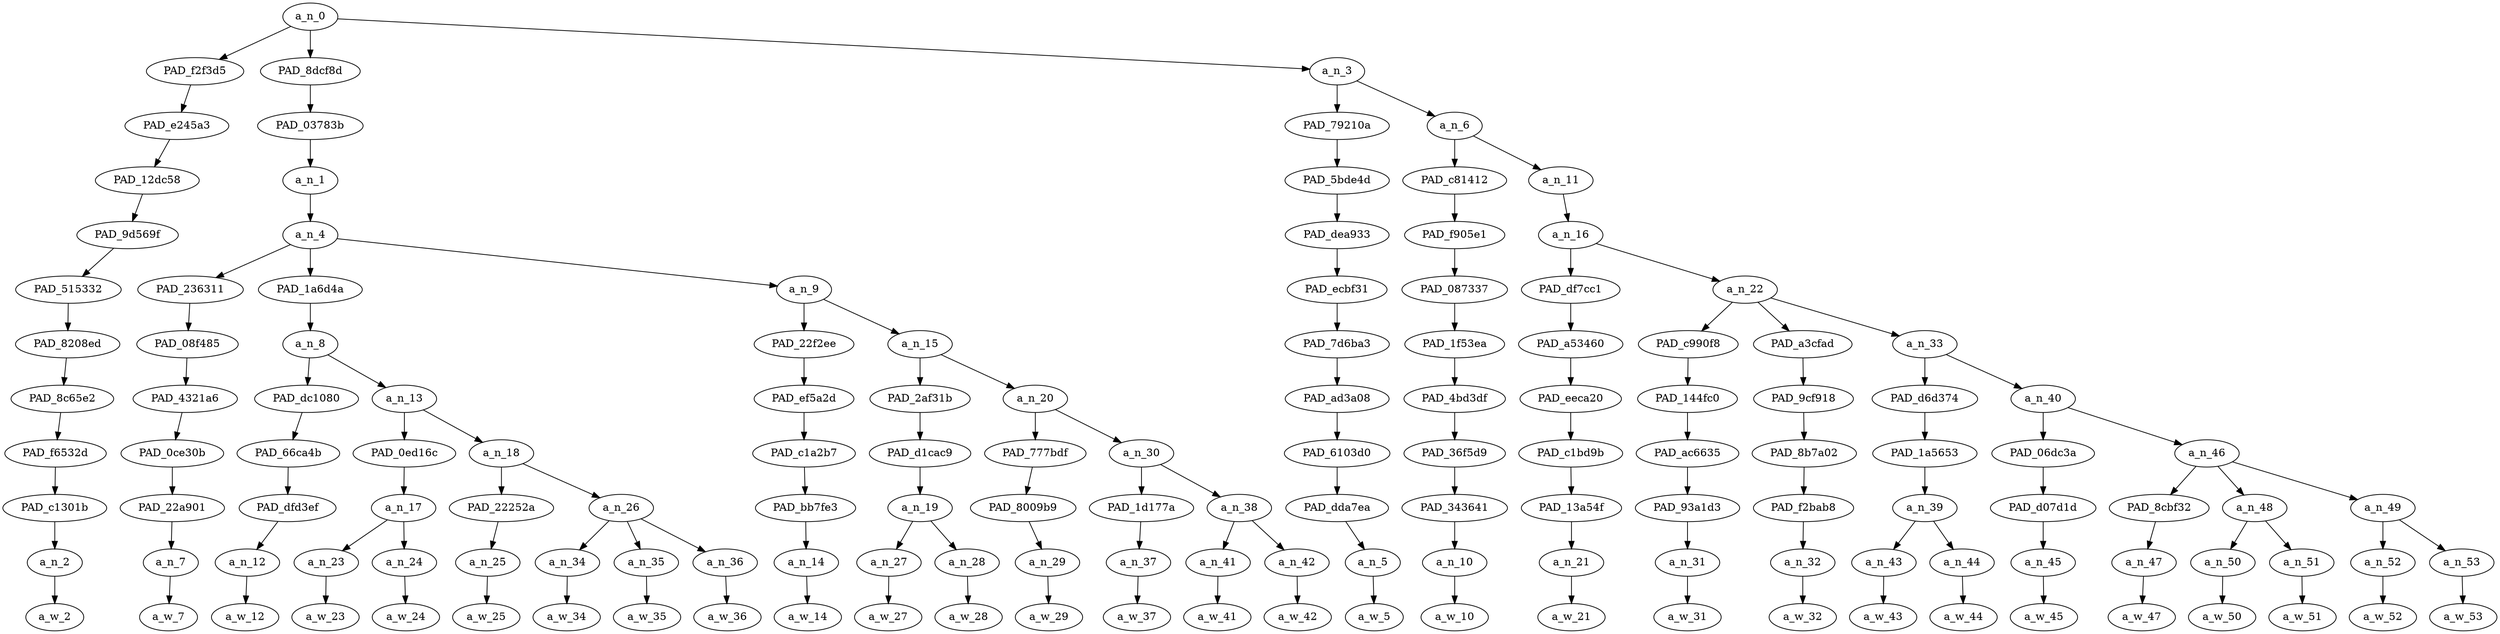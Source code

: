 strict digraph "" {
	a_n_0	[div_dir=1,
		index=0,
		level=11,
		pos="11.995370370370372,11!",
		text_span="[0, 1, 2, 3, 4, 5, 6, 7, 8, 9, 10, 11, 12, 13, 14, 15, 16, 17, 18, 19, 20, 21, 22, 23, 24, 25, 26, 27, 28]",
		value=1.00000001];
	PAD_f2f3d5	[div_dir=-1,
		index=1,
		level=10,
		pos="15.0,10!",
		text_span="[15]",
		value=0.01790400];
	a_n_0 -> PAD_f2f3d5;
	PAD_8dcf8d	[div_dir=-1,
		index=0,
		level=10,
		pos="3.90625,10!",
		text_span="[0, 1, 2, 3, 4, 5, 6, 7, 8, 9, 10, 11, 12, 13, 14]",
		value=0.71879711];
	a_n_0 -> PAD_8dcf8d;
	a_n_3	[div_dir=1,
		index=2,
		level=10,
		pos="17.07986111111111,10!",
		text_span="[16, 17, 18, 19, 20, 21, 22, 23, 24, 25, 26, 27, 28]",
		value=0.26322550];
	a_n_0 -> a_n_3;
	PAD_e245a3	[div_dir=-1,
		index=1,
		level=9,
		pos="15.0,9!",
		text_span="[15]",
		value=0.01790400];
	PAD_f2f3d5 -> PAD_e245a3;
	PAD_12dc58	[div_dir=-1,
		index=1,
		level=8,
		pos="15.0,8!",
		text_span="[15]",
		value=0.01790400];
	PAD_e245a3 -> PAD_12dc58;
	PAD_9d569f	[div_dir=-1,
		index=1,
		level=7,
		pos="15.0,7!",
		text_span="[15]",
		value=0.01790400];
	PAD_12dc58 -> PAD_9d569f;
	PAD_515332	[div_dir=-1,
		index=3,
		level=6,
		pos="15.0,6!",
		text_span="[15]",
		value=0.01790400];
	PAD_9d569f -> PAD_515332;
	PAD_8208ed	[div_dir=-1,
		index=4,
		level=5,
		pos="15.0,5!",
		text_span="[15]",
		value=0.01790400];
	PAD_515332 -> PAD_8208ed;
	PAD_8c65e2	[div_dir=-1,
		index=6,
		level=4,
		pos="15.0,4!",
		text_span="[15]",
		value=0.01790400];
	PAD_8208ed -> PAD_8c65e2;
	PAD_f6532d	[div_dir=-1,
		index=8,
		level=3,
		pos="15.0,3!",
		text_span="[15]",
		value=0.01790400];
	PAD_8c65e2 -> PAD_f6532d;
	PAD_c1301b	[div_dir=-1,
		index=10,
		level=2,
		pos="15.0,2!",
		text_span="[15]",
		value=0.01790400];
	PAD_f6532d -> PAD_c1301b;
	a_n_2	[div_dir=-1,
		index=15,
		level=1,
		pos="15.0,1!",
		text_span="[15]",
		value=0.01790400];
	PAD_c1301b -> a_n_2;
	a_w_2	[div_dir=0,
		index=15,
		level=0,
		pos="15,0!",
		text_span="[15]",
		value=we];
	a_n_2 -> a_w_2;
	PAD_03783b	[div_dir=-1,
		index=0,
		level=9,
		pos="3.90625,9!",
		text_span="[0, 1, 2, 3, 4, 5, 6, 7, 8, 9, 10, 11, 12, 13, 14]",
		value=0.71879711];
	PAD_8dcf8d -> PAD_03783b;
	a_n_1	[div_dir=-1,
		index=0,
		level=8,
		pos="3.90625,8!",
		text_span="[0, 1, 2, 3, 4, 5, 6, 7, 8, 9, 10, 11, 12, 13, 14]",
		value=0.71879711];
	PAD_03783b -> a_n_1;
	a_n_4	[div_dir=-1,
		index=0,
		level=7,
		pos="3.90625,7!",
		text_span="[0, 1, 2, 3, 4, 5, 6, 7, 8, 9, 10, 11, 12, 13, 14]",
		value=0.71878199];
	a_n_1 -> a_n_4;
	PAD_236311	[div_dir=1,
		index=0,
		level=6,
		pos="0.0,6!",
		text_span="[0]",
		value=0.02581330];
	a_n_4 -> PAD_236311;
	PAD_1a6d4a	[div_dir=-1,
		index=1,
		level=6,
		pos="2.375,6!",
		text_span="[1, 2, 3, 4, 5, 6, 7]",
		value=0.50631638];
	a_n_4 -> PAD_1a6d4a;
	a_n_9	[div_dir=1,
		index=2,
		level=6,
		pos="9.34375,6!",
		text_span="[8, 9, 10, 11, 12, 13, 14]",
		value=0.18663718];
	a_n_4 -> a_n_9;
	PAD_08f485	[div_dir=1,
		index=0,
		level=5,
		pos="0.0,5!",
		text_span="[0]",
		value=0.02581330];
	PAD_236311 -> PAD_08f485;
	PAD_4321a6	[div_dir=1,
		index=0,
		level=4,
		pos="0.0,4!",
		text_span="[0]",
		value=0.02581330];
	PAD_08f485 -> PAD_4321a6;
	PAD_0ce30b	[div_dir=1,
		index=0,
		level=3,
		pos="0.0,3!",
		text_span="[0]",
		value=0.02581330];
	PAD_4321a6 -> PAD_0ce30b;
	PAD_22a901	[div_dir=1,
		index=0,
		level=2,
		pos="0.0,2!",
		text_span="[0]",
		value=0.02581330];
	PAD_0ce30b -> PAD_22a901;
	a_n_7	[div_dir=1,
		index=0,
		level=1,
		pos="0.0,1!",
		text_span="[0]",
		value=0.02581330];
	PAD_22a901 -> a_n_7;
	a_w_7	[div_dir=0,
		index=0,
		level=0,
		pos="0,0!",
		text_span="[0]",
		value=flying];
	a_n_7 -> a_w_7;
	a_n_8	[div_dir=-1,
		index=1,
		level=5,
		pos="2.375,5!",
		text_span="[1, 2, 3, 4, 5, 6, 7]",
		value=0.50631638];
	PAD_1a6d4a -> a_n_8;
	PAD_dc1080	[div_dir=1,
		index=1,
		level=4,
		pos="1.0,4!",
		text_span="[1]",
		value=0.02206913];
	a_n_8 -> PAD_dc1080;
	a_n_13	[div_dir=-1,
		index=2,
		level=4,
		pos="3.75,4!",
		text_span="[2, 3, 4, 5, 6, 7]",
		value=0.48406207];
	a_n_8 -> a_n_13;
	PAD_66ca4b	[div_dir=1,
		index=1,
		level=3,
		pos="1.0,3!",
		text_span="[1]",
		value=0.02206913];
	PAD_dc1080 -> PAD_66ca4b;
	PAD_dfd3ef	[div_dir=1,
		index=1,
		level=2,
		pos="1.0,2!",
		text_span="[1]",
		value=0.02206913];
	PAD_66ca4b -> PAD_dfd3ef;
	a_n_12	[div_dir=1,
		index=1,
		level=1,
		pos="1.0,1!",
		text_span="[1]",
		value=0.02206913];
	PAD_dfd3ef -> a_n_12;
	a_w_12	[div_dir=0,
		index=1,
		level=0,
		pos="1,0!",
		text_span="[1]",
		value=with];
	a_n_12 -> a_w_12;
	PAD_0ed16c	[div_dir=1,
		index=2,
		level=3,
		pos="2.5,3!",
		text_span="[2, 3]",
		value=0.09849831];
	a_n_13 -> PAD_0ed16c;
	a_n_18	[div_dir=-1,
		index=3,
		level=3,
		pos="5.0,3!",
		text_span="[4, 5, 6, 7]",
		value=0.38532711];
	a_n_13 -> a_n_18;
	a_n_17	[div_dir=1,
		index=2,
		level=2,
		pos="2.5,2!",
		text_span="[2, 3]",
		value=0.09849831];
	PAD_0ed16c -> a_n_17;
	a_n_23	[div_dir=-1,
		index=2,
		level=1,
		pos="2.0,1!",
		text_span="[2]",
		value=0.02491961];
	a_n_17 -> a_n_23;
	a_n_24	[div_dir=1,
		index=3,
		level=1,
		pos="3.0,1!",
		text_span="[3]",
		value=0.07346461];
	a_n_17 -> a_n_24;
	a_w_23	[div_dir=0,
		index=2,
		level=0,
		pos="2,0!",
		text_span="[2]",
		value=a];
	a_n_23 -> a_w_23;
	a_w_24	[div_dir=0,
		index=3,
		level=0,
		pos="3,0!",
		text_span="[3]",
		value=bottle];
	a_n_24 -> a_w_24;
	PAD_22252a	[div_dir=-1,
		index=3,
		level=2,
		pos="4.0,2!",
		text_span="[4]",
		value=0.05068672];
	a_n_18 -> PAD_22252a;
	a_n_26	[div_dir=-1,
		index=4,
		level=2,
		pos="6.0,2!",
		text_span="[5, 6, 7]",
		value=0.33429049];
	a_n_18 -> a_n_26;
	a_n_25	[div_dir=-1,
		index=4,
		level=1,
		pos="4.0,1!",
		text_span="[4]",
		value=0.05068672];
	PAD_22252a -> a_n_25;
	a_w_25	[div_dir=0,
		index=4,
		level=0,
		pos="4,0!",
		text_span="[4]",
		value=of];
	a_n_25 -> a_w_25;
	a_n_34	[div_dir=-1,
		index=5,
		level=1,
		pos="5.0,1!",
		text_span="[5]",
		value=0.19015311];
	a_n_26 -> a_n_34;
	a_n_35	[div_dir=-1,
		index=6,
		level=1,
		pos="6.0,1!",
		text_span="[6]",
		value=0.11102112];
	a_n_26 -> a_n_35;
	a_n_36	[div_dir=1,
		index=7,
		level=1,
		pos="7.0,1!",
		text_span="[7]",
		value=0.03281528];
	a_n_26 -> a_n_36;
	a_w_34	[div_dir=0,
		index=5,
		level=0,
		pos="5,0!",
		text_span="[5]",
		value=messina];
	a_n_34 -> a_w_34;
	a_w_35	[div_dir=0,
		index=6,
		level=0,
		pos="6,0!",
		text_span="[6]",
		value=hof];
	a_n_35 -> a_w_35;
	a_w_36	[div_dir=0,
		index=7,
		level=0,
		pos="7,0!",
		text_span="[7]",
		value=red];
	a_n_36 -> a_w_36;
	PAD_22f2ee	[div_dir=1,
		index=2,
		level=5,
		pos="8.0,5!",
		text_span="[8]",
		value=0.01981415];
	a_n_9 -> PAD_22f2ee;
	a_n_15	[div_dir=1,
		index=3,
		level=5,
		pos="10.6875,5!",
		text_span="[9, 10, 11, 12, 13, 14]",
		value=0.16667126];
	a_n_9 -> a_n_15;
	PAD_ef5a2d	[div_dir=1,
		index=3,
		level=4,
		pos="8.0,4!",
		text_span="[8]",
		value=0.01981415];
	PAD_22f2ee -> PAD_ef5a2d;
	PAD_c1a2b7	[div_dir=1,
		index=4,
		level=3,
		pos="8.0,3!",
		text_span="[8]",
		value=0.01981415];
	PAD_ef5a2d -> PAD_c1a2b7;
	PAD_bb7fe3	[div_dir=1,
		index=5,
		level=2,
		pos="8.0,2!",
		text_span="[8]",
		value=0.01981415];
	PAD_c1a2b7 -> PAD_bb7fe3;
	a_n_14	[div_dir=1,
		index=8,
		level=1,
		pos="8.0,1!",
		text_span="[8]",
		value=0.01981415];
	PAD_bb7fe3 -> a_n_14;
	a_w_14	[div_dir=0,
		index=8,
		level=0,
		pos="8,0!",
		text_span="[8]",
		value=in];
	a_n_14 -> a_w_14;
	PAD_2af31b	[div_dir=1,
		index=4,
		level=4,
		pos="9.5,4!",
		text_span="[9, 10]",
		value=0.04962919];
	a_n_15 -> PAD_2af31b;
	a_n_20	[div_dir=1,
		index=5,
		level=4,
		pos="11.875,4!",
		text_span="[11, 12, 13, 14]",
		value=0.11690706];
	a_n_15 -> a_n_20;
	PAD_d1cac9	[div_dir=1,
		index=5,
		level=3,
		pos="9.5,3!",
		text_span="[9, 10]",
		value=0.04962919];
	PAD_2af31b -> PAD_d1cac9;
	a_n_19	[div_dir=1,
		index=6,
		level=2,
		pos="9.5,2!",
		text_span="[9, 10]",
		value=0.04962919];
	PAD_d1cac9 -> a_n_19;
	a_n_27	[div_dir=-1,
		index=9,
		level=1,
		pos="9.0,1!",
		text_span="[9]",
		value=0.01548789];
	a_n_19 -> a_n_27;
	a_n_28	[div_dir=1,
		index=10,
		level=1,
		pos="10.0,1!",
		text_span="[10]",
		value=0.03405358];
	a_n_19 -> a_n_28;
	a_w_27	[div_dir=0,
		index=9,
		level=0,
		pos="9,0!",
		text_span="[9]",
		value=a1];
	a_n_27 -> a_w_27;
	a_w_28	[div_dir=0,
		index=10,
		level=0,
		pos="10,0!",
		text_span="[10]",
		value=suitcase];
	a_n_28 -> a_w_28;
	PAD_777bdf	[div_dir=1,
		index=6,
		level=3,
		pos="11.0,3!",
		text_span="[11]",
		value=0.01918718];
	a_n_20 -> PAD_777bdf;
	a_n_30	[div_dir=1,
		index=7,
		level=3,
		pos="12.75,3!",
		text_span="[12, 13, 14]",
		value=0.09761624];
	a_n_20 -> a_n_30;
	PAD_8009b9	[div_dir=1,
		index=7,
		level=2,
		pos="11.0,2!",
		text_span="[11]",
		value=0.01918718];
	PAD_777bdf -> PAD_8009b9;
	a_n_29	[div_dir=1,
		index=11,
		level=1,
		pos="11.0,1!",
		text_span="[11]",
		value=0.01918718];
	PAD_8009b9 -> a_n_29;
	a_w_29	[div_dir=0,
		index=11,
		level=0,
		pos="11,0!",
		text_span="[11]",
		value=full];
	a_n_29 -> a_w_29;
	PAD_1d177a	[div_dir=1,
		index=8,
		level=2,
		pos="12.0,2!",
		text_span="[12]",
		value=0.01718928];
	a_n_30 -> PAD_1d177a;
	a_n_38	[div_dir=1,
		index=9,
		level=2,
		pos="13.5,2!",
		text_span="[13, 14]",
		value=0.08032862];
	a_n_30 -> a_n_38;
	a_n_37	[div_dir=1,
		index=12,
		level=1,
		pos="12.0,1!",
		text_span="[12]",
		value=0.01718928];
	PAD_1d177a -> a_n_37;
	a_w_37	[div_dir=0,
		index=12,
		level=0,
		pos="12,0!",
		text_span="[12]",
		value=of1];
	a_n_37 -> a_w_37;
	a_n_41	[div_dir=1,
		index=13,
		level=1,
		pos="13.0,1!",
		text_span="[13]",
		value=0.03691916];
	a_n_38 -> a_n_41;
	a_n_42	[div_dir=-1,
		index=14,
		level=1,
		pos="14.0,1!",
		text_span="[14]",
		value=0.04333279];
	a_n_38 -> a_n_42;
	a_w_41	[div_dir=0,
		index=13,
		level=0,
		pos="13,0!",
		text_span="[13]",
		value=white];
	a_n_41 -> a_w_41;
	a_w_42	[div_dir=0,
		index=14,
		level=0,
		pos="14,0!",
		text_span="[14]",
		value=clothing];
	a_n_42 -> a_w_42;
	PAD_79210a	[div_dir=1,
		index=2,
		level=9,
		pos="16.0,9!",
		text_span="[16]",
		value=0.01628362];
	a_n_3 -> PAD_79210a;
	a_n_6	[div_dir=1,
		index=3,
		level=9,
		pos="18.15972222222222,9!",
		text_span="[17, 18, 19, 20, 21, 22, 23, 24, 25, 26, 27, 28]",
		value=0.24680997];
	a_n_3 -> a_n_6;
	PAD_5bde4d	[div_dir=1,
		index=2,
		level=8,
		pos="16.0,8!",
		text_span="[16]",
		value=0.01628362];
	PAD_79210a -> PAD_5bde4d;
	PAD_dea933	[div_dir=1,
		index=2,
		level=7,
		pos="16.0,7!",
		text_span="[16]",
		value=0.01628362];
	PAD_5bde4d -> PAD_dea933;
	PAD_ecbf31	[div_dir=1,
		index=4,
		level=6,
		pos="16.0,6!",
		text_span="[16]",
		value=0.01628362];
	PAD_dea933 -> PAD_ecbf31;
	PAD_7d6ba3	[div_dir=1,
		index=5,
		level=5,
		pos="16.0,5!",
		text_span="[16]",
		value=0.01628362];
	PAD_ecbf31 -> PAD_7d6ba3;
	PAD_ad3a08	[div_dir=1,
		index=7,
		level=4,
		pos="16.0,4!",
		text_span="[16]",
		value=0.01628362];
	PAD_7d6ba3 -> PAD_ad3a08;
	PAD_6103d0	[div_dir=1,
		index=9,
		level=3,
		pos="16.0,3!",
		text_span="[16]",
		value=0.01628362];
	PAD_ad3a08 -> PAD_6103d0;
	PAD_dda7ea	[div_dir=1,
		index=11,
		level=2,
		pos="16.0,2!",
		text_span="[16]",
		value=0.01628362];
	PAD_6103d0 -> PAD_dda7ea;
	a_n_5	[div_dir=1,
		index=16,
		level=1,
		pos="16.0,1!",
		text_span="[16]",
		value=0.01628362];
	PAD_dda7ea -> a_n_5;
	a_w_5	[div_dir=0,
		index=16,
		level=0,
		pos="16,0!",
		text_span="[16]",
		value=are];
	a_n_5 -> a_w_5;
	PAD_c81412	[div_dir=1,
		index=3,
		level=8,
		pos="17.0,8!",
		text_span="[17]",
		value=0.01615515];
	a_n_6 -> PAD_c81412;
	a_n_11	[div_dir=1,
		index=4,
		level=8,
		pos="19.319444444444443,8!",
		text_span="[18, 19, 20, 21, 22, 23, 24, 25, 26, 27, 28]",
		value=0.23054066];
	a_n_6 -> a_n_11;
	PAD_f905e1	[div_dir=1,
		index=3,
		level=7,
		pos="17.0,7!",
		text_span="[17]",
		value=0.01615515];
	PAD_c81412 -> PAD_f905e1;
	PAD_087337	[div_dir=1,
		index=5,
		level=6,
		pos="17.0,6!",
		text_span="[17]",
		value=0.01615515];
	PAD_f905e1 -> PAD_087337;
	PAD_1f53ea	[div_dir=1,
		index=6,
		level=5,
		pos="17.0,5!",
		text_span="[17]",
		value=0.01615515];
	PAD_087337 -> PAD_1f53ea;
	PAD_4bd3df	[div_dir=1,
		index=8,
		level=4,
		pos="17.0,4!",
		text_span="[17]",
		value=0.01615515];
	PAD_1f53ea -> PAD_4bd3df;
	PAD_36f5d9	[div_dir=1,
		index=10,
		level=3,
		pos="17.0,3!",
		text_span="[17]",
		value=0.01615515];
	PAD_4bd3df -> PAD_36f5d9;
	PAD_343641	[div_dir=1,
		index=12,
		level=2,
		pos="17.0,2!",
		text_span="[17]",
		value=0.01615515];
	PAD_36f5d9 -> PAD_343641;
	a_n_10	[div_dir=1,
		index=17,
		level=1,
		pos="17.0,1!",
		text_span="[17]",
		value=0.01615515];
	PAD_343641 -> a_n_10;
	a_w_10	[div_dir=0,
		index=17,
		level=0,
		pos="17,0!",
		text_span="[17]",
		value=about];
	a_n_10 -> a_w_10;
	a_n_16	[div_dir=1,
		index=4,
		level=7,
		pos="19.319444444444443,7!",
		text_span="[18, 19, 20, 21, 22, 23, 24, 25, 26, 27, 28]",
		value=0.23043417];
	a_n_11 -> a_n_16;
	PAD_df7cc1	[div_dir=1,
		index=6,
		level=6,
		pos="18.0,6!",
		text_span="[18]",
		value=0.01349914];
	a_n_16 -> PAD_df7cc1;
	a_n_22	[div_dir=1,
		index=7,
		level=6,
		pos="20.63888888888889,6!",
		text_span="[19, 20, 21, 22, 23, 24, 25, 26, 27, 28]",
		value=0.21682854];
	a_n_16 -> a_n_22;
	PAD_a53460	[div_dir=1,
		index=7,
		level=5,
		pos="18.0,5!",
		text_span="[18]",
		value=0.01349914];
	PAD_df7cc1 -> PAD_a53460;
	PAD_eeca20	[div_dir=1,
		index=9,
		level=4,
		pos="18.0,4!",
		text_span="[18]",
		value=0.01349914];
	PAD_a53460 -> PAD_eeca20;
	PAD_c1bd9b	[div_dir=1,
		index=11,
		level=3,
		pos="18.0,3!",
		text_span="[18]",
		value=0.01349914];
	PAD_eeca20 -> PAD_c1bd9b;
	PAD_13a54f	[div_dir=1,
		index=13,
		level=2,
		pos="18.0,2!",
		text_span="[18]",
		value=0.01349914];
	PAD_c1bd9b -> PAD_13a54f;
	a_n_21	[div_dir=1,
		index=18,
		level=1,
		pos="18.0,1!",
		text_span="[18]",
		value=0.01349914];
	PAD_13a54f -> a_n_21;
	a_w_21	[div_dir=0,
		index=18,
		level=0,
		pos="18,0!",
		text_span="[18]",
		value=to];
	a_n_21 -> a_w_21;
	PAD_c990f8	[div_dir=1,
		index=8,
		level=5,
		pos="19.0,5!",
		text_span="[19]",
		value=0.01606932];
	a_n_22 -> PAD_c990f8;
	PAD_a3cfad	[div_dir=1,
		index=9,
		level=5,
		pos="20.0,5!",
		text_span="[20]",
		value=0.01373519];
	a_n_22 -> PAD_a3cfad;
	a_n_33	[div_dir=1,
		index=10,
		level=5,
		pos="22.916666666666668,5!",
		text_span="[21, 22, 23, 24, 25, 26, 27, 28]",
		value=0.18692443];
	a_n_22 -> a_n_33;
	PAD_144fc0	[div_dir=1,
		index=10,
		level=4,
		pos="19.0,4!",
		text_span="[19]",
		value=0.01606932];
	PAD_c990f8 -> PAD_144fc0;
	PAD_ac6635	[div_dir=1,
		index=12,
		level=3,
		pos="19.0,3!",
		text_span="[19]",
		value=0.01606932];
	PAD_144fc0 -> PAD_ac6635;
	PAD_93a1d3	[div_dir=1,
		index=14,
		level=2,
		pos="19.0,2!",
		text_span="[19]",
		value=0.01606932];
	PAD_ac6635 -> PAD_93a1d3;
	a_n_31	[div_dir=1,
		index=19,
		level=1,
		pos="19.0,1!",
		text_span="[19]",
		value=0.01606932];
	PAD_93a1d3 -> a_n_31;
	a_w_31	[div_dir=0,
		index=19,
		level=0,
		pos="19,0!",
		text_span="[19]",
		value=find];
	a_n_31 -> a_w_31;
	PAD_9cf918	[div_dir=1,
		index=11,
		level=4,
		pos="20.0,4!",
		text_span="[20]",
		value=0.01373519];
	PAD_a3cfad -> PAD_9cf918;
	PAD_8b7a02	[div_dir=1,
		index=13,
		level=3,
		pos="20.0,3!",
		text_span="[20]",
		value=0.01373519];
	PAD_9cf918 -> PAD_8b7a02;
	PAD_f2bab8	[div_dir=1,
		index=15,
		level=2,
		pos="20.0,2!",
		text_span="[20]",
		value=0.01373519];
	PAD_8b7a02 -> PAD_f2bab8;
	a_n_32	[div_dir=1,
		index=20,
		level=1,
		pos="20.0,1!",
		text_span="[20]",
		value=0.01373519];
	PAD_f2bab8 -> a_n_32;
	a_w_32	[div_dir=0,
		index=20,
		level=0,
		pos="20,0!",
		text_span="[20]",
		value=out];
	a_n_32 -> a_w_32;
	PAD_d6d374	[div_dir=1,
		index=12,
		level=4,
		pos="21.5,4!",
		text_span="[21, 22]",
		value=0.03393776];
	a_n_33 -> PAD_d6d374;
	a_n_40	[div_dir=1,
		index=13,
		level=4,
		pos="24.333333333333336,4!",
		text_span="[23, 24, 25, 26, 27, 28]",
		value=0.15288906];
	a_n_33 -> a_n_40;
	PAD_1a5653	[div_dir=1,
		index=14,
		level=3,
		pos="21.5,3!",
		text_span="[21, 22]",
		value=0.03393776];
	PAD_d6d374 -> PAD_1a5653;
	a_n_39	[div_dir=1,
		index=16,
		level=2,
		pos="21.5,2!",
		text_span="[21, 22]",
		value=0.03393776];
	PAD_1a5653 -> a_n_39;
	a_n_43	[div_dir=1,
		index=21,
		level=1,
		pos="21.0,1!",
		text_span="[21]",
		value=0.01686985];
	a_n_39 -> a_n_43;
	a_n_44	[div_dir=1,
		index=22,
		level=1,
		pos="22.0,1!",
		text_span="[22]",
		value=0.01700117];
	a_n_39 -> a_n_44;
	a_w_43	[div_dir=0,
		index=21,
		level=0,
		pos="21,0!",
		text_span="[21]",
		value=how];
	a_n_43 -> a_w_43;
	a_w_44	[div_dir=0,
		index=22,
		level=0,
		pos="22,0!",
		text_span="[22]",
		value=much];
	a_n_44 -> a_w_44;
	PAD_06dc3a	[div_dir=1,
		index=15,
		level=3,
		pos="23.0,3!",
		text_span="[23]",
		value=0.04708026];
	a_n_40 -> PAD_06dc3a;
	a_n_46	[div_dir=1,
		index=16,
		level=3,
		pos="25.666666666666668,3!",
		text_span="[24, 25, 26, 27, 28]",
		value=0.10573499];
	a_n_40 -> a_n_46;
	PAD_d07d1d	[div_dir=1,
		index=17,
		level=2,
		pos="23.0,2!",
		text_span="[23]",
		value=0.04708026];
	PAD_06dc3a -> PAD_d07d1d;
	a_n_45	[div_dir=1,
		index=23,
		level=1,
		pos="23.0,1!",
		text_span="[23]",
		value=0.04708026];
	PAD_d07d1d -> a_n_45;
	a_w_45	[div_dir=0,
		index=23,
		level=0,
		pos="23,0!",
		text_span="[23]",
		value=karma];
	a_n_45 -> a_w_45;
	PAD_8cbf32	[div_dir=1,
		index=18,
		level=2,
		pos="24.0,2!",
		text_span="[24]",
		value=0.01894379];
	a_n_46 -> PAD_8cbf32;
	a_n_48	[div_dir=1,
		index=19,
		level=2,
		pos="25.5,2!",
		text_span="[25, 26]",
		value=0.03902431];
	a_n_46 -> a_n_48;
	a_n_49	[div_dir=1,
		index=20,
		level=2,
		pos="27.5,2!",
		text_span="[27, 28]",
		value=0.04770261];
	a_n_46 -> a_n_49;
	a_n_47	[div_dir=1,
		index=24,
		level=1,
		pos="24.0,1!",
		text_span="[24]",
		value=0.01894379];
	PAD_8cbf32 -> a_n_47;
	a_w_47	[div_dir=0,
		index=24,
		level=0,
		pos="24,0!",
		text_span="[24]",
		value=has];
	a_n_47 -> a_w_47;
	a_n_50	[div_dir=1,
		index=25,
		level=1,
		pos="25.0,1!",
		text_span="[25]",
		value=0.01464269];
	a_n_48 -> a_n_50;
	a_n_51	[div_dir=1,
		index=26,
		level=1,
		pos="26.0,1!",
		text_span="[26]",
		value=0.02435413];
	a_n_48 -> a_n_51;
	a_w_50	[div_dir=0,
		index=25,
		level=0,
		pos="25,0!",
		text_span="[25]",
		value=in1];
	a_n_50 -> a_w_50;
	a_w_51	[div_dir=0,
		index=26,
		level=0,
		pos="26,0!",
		text_span="[26]",
		value=store];
	a_n_51 -> a_w_51;
	a_n_52	[div_dir=1,
		index=27,
		level=1,
		pos="27.0,1!",
		text_span="[27]",
		value=0.02594156];
	a_n_49 -> a_n_52;
	a_n_53	[div_dir=1,
		index=28,
		level=1,
		pos="28.0,1!",
		text_span="[28]",
		value=0.02168826];
	a_n_49 -> a_n_53;
	a_w_52	[div_dir=0,
		index=27,
		level=0,
		pos="27,0!",
		text_span="[27]",
		value=for];
	a_n_52 -> a_w_52;
	a_w_53	[div_dir=0,
		index=28,
		level=0,
		pos="28,0!",
		text_span="[28]",
		value=me];
	a_n_53 -> a_w_53;
}
